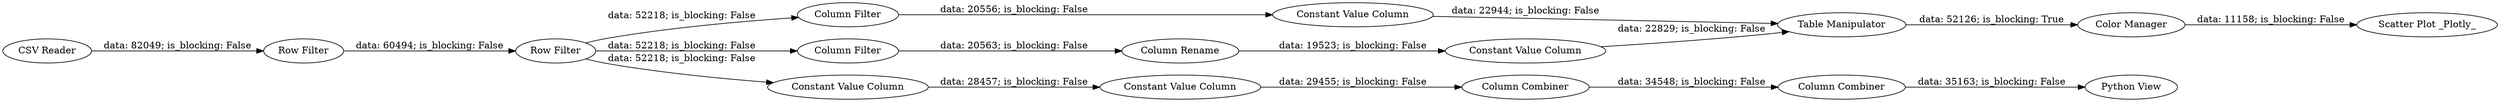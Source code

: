digraph {
	"157961130400369208_9" [label="Column Filter"]
	"157961130400369208_7" [label="Column Filter"]
	"157961130400369208_18" [label="Constant Value Column"]
	"157961130400369208_20" [label="Column Combiner"]
	"157961130400369208_1" [label="CSV Reader"]
	"157961130400369208_3" [label="Row Filter"]
	"157961130400369208_13" [label="Color Manager"]
	"157961130400369208_19" [label="Column Combiner"]
	"157961130400369208_23" [label="Python View"]
	"157961130400369208_11" [label="Constant Value Column"]
	"157961130400369208_12" [label="Table Manipulator"]
	"157961130400369208_8" [label="Column Rename"]
	"157961130400369208_2" [label="Row Filter"]
	"157961130400369208_4" [label="Scatter Plot _Plotly_"]
	"157961130400369208_10" [label="Constant Value Column"]
	"157961130400369208_17" [label="Constant Value Column"]
	"157961130400369208_2" -> "157961130400369208_3" [label="data: 60494; is_blocking: False"]
	"157961130400369208_8" -> "157961130400369208_10" [label="data: 19523; is_blocking: False"]
	"157961130400369208_13" -> "157961130400369208_4" [label="data: 11158; is_blocking: False"]
	"157961130400369208_3" -> "157961130400369208_7" [label="data: 52218; is_blocking: False"]
	"157961130400369208_19" -> "157961130400369208_20" [label="data: 34548; is_blocking: False"]
	"157961130400369208_10" -> "157961130400369208_12" [label="data: 22829; is_blocking: False"]
	"157961130400369208_3" -> "157961130400369208_9" [label="data: 52218; is_blocking: False"]
	"157961130400369208_3" -> "157961130400369208_17" [label="data: 52218; is_blocking: False"]
	"157961130400369208_9" -> "157961130400369208_11" [label="data: 20556; is_blocking: False"]
	"157961130400369208_7" -> "157961130400369208_8" [label="data: 20563; is_blocking: False"]
	"157961130400369208_1" -> "157961130400369208_2" [label="data: 82049; is_blocking: False"]
	"157961130400369208_20" -> "157961130400369208_23" [label="data: 35163; is_blocking: False"]
	"157961130400369208_18" -> "157961130400369208_19" [label="data: 29455; is_blocking: False"]
	"157961130400369208_12" -> "157961130400369208_13" [label="data: 52126; is_blocking: True"]
	"157961130400369208_11" -> "157961130400369208_12" [label="data: 22944; is_blocking: False"]
	"157961130400369208_17" -> "157961130400369208_18" [label="data: 28457; is_blocking: False"]
	rankdir=LR
}
